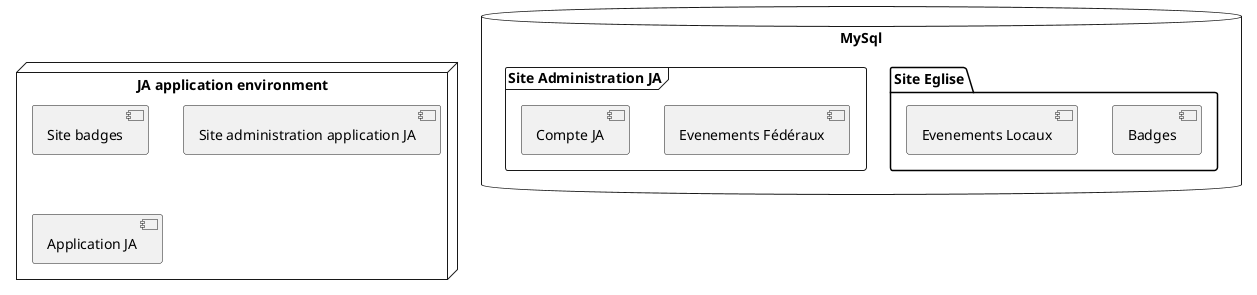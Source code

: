 @startuml

 
node "JA application environment" {
   [Site badges]
   [Site administration application JA]
  [Application JA]
} 



database "MySql" {
  folder "Site Eglise" {
	[Badges]
	[Evenements Locaux]
  }
  frame "Site Administration JA" {
	[Evenements Fédéraux]
	[Compte JA]
  }
  
}


@enduml
